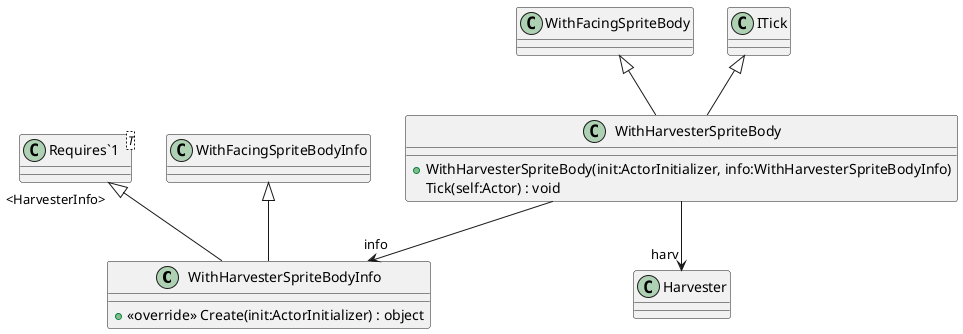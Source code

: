 @startuml
class WithHarvesterSpriteBodyInfo {
    + <<override>> Create(init:ActorInitializer) : object
}
class WithHarvesterSpriteBody {
    + WithHarvesterSpriteBody(init:ActorInitializer, info:WithHarvesterSpriteBodyInfo)
    Tick(self:Actor) : void
}
class "Requires`1"<T> {
}
WithFacingSpriteBodyInfo <|-- WithHarvesterSpriteBodyInfo
"Requires`1" "<HarvesterInfo>" <|-- WithHarvesterSpriteBodyInfo
WithFacingSpriteBody <|-- WithHarvesterSpriteBody
ITick <|-- WithHarvesterSpriteBody
WithHarvesterSpriteBody --> "info" WithHarvesterSpriteBodyInfo
WithHarvesterSpriteBody --> "harv" Harvester
@enduml
